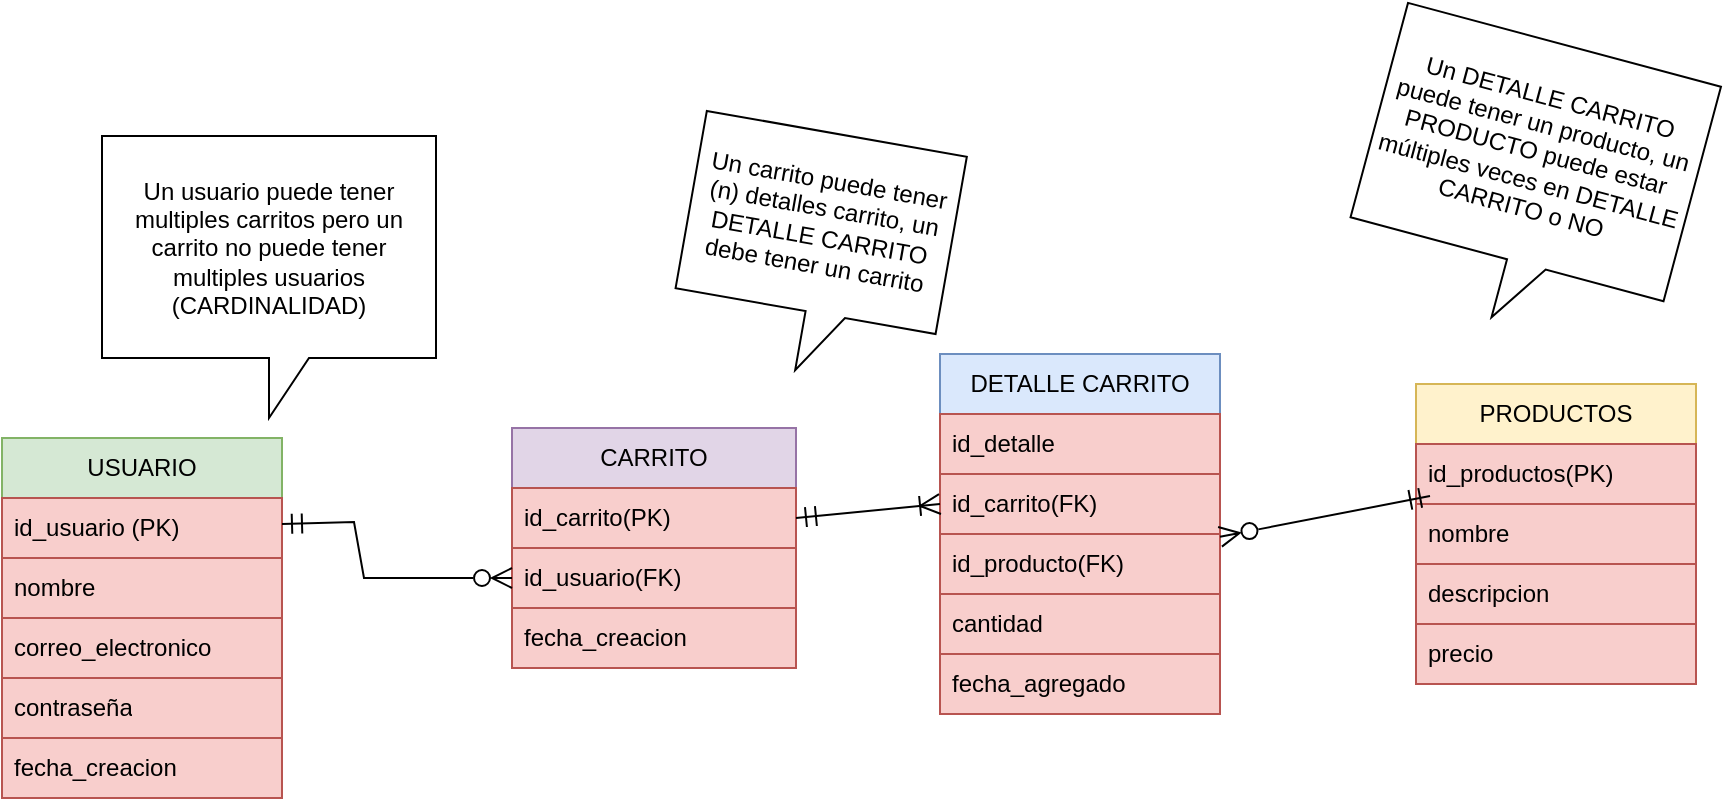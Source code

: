 <mxfile version="26.0.11">
  <diagram name="Página-1" id="cqVzfbIpKd8ND-rhwggv">
    <mxGraphModel dx="2634" dy="1668" grid="0" gridSize="10" guides="1" tooltips="1" connect="1" arrows="1" fold="1" page="0" pageScale="1" pageWidth="827" pageHeight="1169" math="0" shadow="0">
      <root>
        <mxCell id="0" />
        <mxCell id="1" parent="0" />
        <mxCell id="yGVP1QWEZ6DCQs7CZusx-25" value="USUARIO" style="swimlane;fontStyle=0;childLayout=stackLayout;horizontal=1;startSize=30;horizontalStack=0;resizeParent=1;resizeParentMax=0;resizeLast=0;collapsible=1;marginBottom=0;whiteSpace=wrap;html=1;fillColor=#d5e8d4;strokeColor=#82b366;" vertex="1" parent="1">
          <mxGeometry x="-994" y="-247" width="140" height="180" as="geometry" />
        </mxCell>
        <mxCell id="yGVP1QWEZ6DCQs7CZusx-26" value="id_usuario (PK)" style="text;strokeColor=#b85450;fillColor=#f8cecc;align=left;verticalAlign=middle;spacingLeft=4;spacingRight=4;overflow=hidden;points=[[0,0.5],[1,0.5]];portConstraint=eastwest;rotatable=0;whiteSpace=wrap;html=1;" vertex="1" parent="yGVP1QWEZ6DCQs7CZusx-25">
          <mxGeometry y="30" width="140" height="30" as="geometry" />
        </mxCell>
        <mxCell id="yGVP1QWEZ6DCQs7CZusx-27" value="nombre" style="text;strokeColor=#b85450;fillColor=#f8cecc;align=left;verticalAlign=middle;spacingLeft=4;spacingRight=4;overflow=hidden;points=[[0,0.5],[1,0.5]];portConstraint=eastwest;rotatable=0;whiteSpace=wrap;html=1;" vertex="1" parent="yGVP1QWEZ6DCQs7CZusx-25">
          <mxGeometry y="60" width="140" height="30" as="geometry" />
        </mxCell>
        <mxCell id="yGVP1QWEZ6DCQs7CZusx-28" value="correo_electronico" style="text;strokeColor=#b85450;fillColor=#f8cecc;align=left;verticalAlign=middle;spacingLeft=4;spacingRight=4;overflow=hidden;points=[[0,0.5],[1,0.5]];portConstraint=eastwest;rotatable=0;whiteSpace=wrap;html=1;" vertex="1" parent="yGVP1QWEZ6DCQs7CZusx-25">
          <mxGeometry y="90" width="140" height="30" as="geometry" />
        </mxCell>
        <mxCell id="yGVP1QWEZ6DCQs7CZusx-29" value="contraseña" style="text;strokeColor=#b85450;fillColor=#f8cecc;align=left;verticalAlign=middle;spacingLeft=4;spacingRight=4;overflow=hidden;points=[[0,0.5],[1,0.5]];portConstraint=eastwest;rotatable=0;whiteSpace=wrap;html=1;" vertex="1" parent="yGVP1QWEZ6DCQs7CZusx-25">
          <mxGeometry y="120" width="140" height="30" as="geometry" />
        </mxCell>
        <mxCell id="yGVP1QWEZ6DCQs7CZusx-30" value="fecha_creacion" style="text;strokeColor=#b85450;fillColor=#f8cecc;align=left;verticalAlign=middle;spacingLeft=4;spacingRight=4;overflow=hidden;points=[[0,0.5],[1,0.5]];portConstraint=eastwest;rotatable=0;whiteSpace=wrap;html=1;" vertex="1" parent="yGVP1QWEZ6DCQs7CZusx-25">
          <mxGeometry y="150" width="140" height="30" as="geometry" />
        </mxCell>
        <mxCell id="yGVP1QWEZ6DCQs7CZusx-31" value="PRODUCTOS" style="swimlane;fontStyle=0;childLayout=stackLayout;horizontal=1;startSize=30;horizontalStack=0;resizeParent=1;resizeParentMax=0;resizeLast=0;collapsible=1;marginBottom=0;whiteSpace=wrap;html=1;fillColor=#fff2cc;strokeColor=#d6b656;" vertex="1" parent="1">
          <mxGeometry x="-287" y="-274" width="140" height="150" as="geometry" />
        </mxCell>
        <mxCell id="yGVP1QWEZ6DCQs7CZusx-32" value="id_productos(PK)" style="text;strokeColor=#b85450;fillColor=#f8cecc;align=left;verticalAlign=middle;spacingLeft=4;spacingRight=4;overflow=hidden;points=[[0,0.5],[1,0.5]];portConstraint=eastwest;rotatable=0;whiteSpace=wrap;html=1;" vertex="1" parent="yGVP1QWEZ6DCQs7CZusx-31">
          <mxGeometry y="30" width="140" height="30" as="geometry" />
        </mxCell>
        <mxCell id="yGVP1QWEZ6DCQs7CZusx-33" value="nombre" style="text;strokeColor=#b85450;fillColor=#f8cecc;align=left;verticalAlign=middle;spacingLeft=4;spacingRight=4;overflow=hidden;points=[[0,0.5],[1,0.5]];portConstraint=eastwest;rotatable=0;whiteSpace=wrap;html=1;" vertex="1" parent="yGVP1QWEZ6DCQs7CZusx-31">
          <mxGeometry y="60" width="140" height="30" as="geometry" />
        </mxCell>
        <mxCell id="yGVP1QWEZ6DCQs7CZusx-34" value="descripcion" style="text;strokeColor=#b85450;fillColor=#f8cecc;align=left;verticalAlign=middle;spacingLeft=4;spacingRight=4;overflow=hidden;points=[[0,0.5],[1,0.5]];portConstraint=eastwest;rotatable=0;whiteSpace=wrap;html=1;" vertex="1" parent="yGVP1QWEZ6DCQs7CZusx-31">
          <mxGeometry y="90" width="140" height="30" as="geometry" />
        </mxCell>
        <mxCell id="yGVP1QWEZ6DCQs7CZusx-35" value="precio" style="text;strokeColor=#b85450;fillColor=#f8cecc;align=left;verticalAlign=middle;spacingLeft=4;spacingRight=4;overflow=hidden;points=[[0,0.5],[1,0.5]];portConstraint=eastwest;rotatable=0;whiteSpace=wrap;html=1;" vertex="1" parent="yGVP1QWEZ6DCQs7CZusx-31">
          <mxGeometry y="120" width="140" height="30" as="geometry" />
        </mxCell>
        <mxCell id="yGVP1QWEZ6DCQs7CZusx-36" value="CARRITO" style="swimlane;fontStyle=0;childLayout=stackLayout;horizontal=1;startSize=30;horizontalStack=0;resizeParent=1;resizeParentMax=0;resizeLast=0;collapsible=1;marginBottom=0;whiteSpace=wrap;html=1;fillColor=#e1d5e7;strokeColor=#9673a6;" vertex="1" parent="1">
          <mxGeometry x="-739" y="-252" width="142" height="120" as="geometry" />
        </mxCell>
        <mxCell id="yGVP1QWEZ6DCQs7CZusx-37" value="id_carrito(PK)" style="text;strokeColor=#b85450;fillColor=#f8cecc;align=left;verticalAlign=middle;spacingLeft=4;spacingRight=4;overflow=hidden;points=[[0,0.5],[1,0.5]];portConstraint=eastwest;rotatable=0;whiteSpace=wrap;html=1;" vertex="1" parent="yGVP1QWEZ6DCQs7CZusx-36">
          <mxGeometry y="30" width="142" height="30" as="geometry" />
        </mxCell>
        <mxCell id="yGVP1QWEZ6DCQs7CZusx-38" value="id_usuario(FK)" style="text;strokeColor=#b85450;fillColor=#f8cecc;align=left;verticalAlign=middle;spacingLeft=4;spacingRight=4;overflow=hidden;points=[[0,0.5],[1,0.5]];portConstraint=eastwest;rotatable=0;whiteSpace=wrap;html=1;" vertex="1" parent="yGVP1QWEZ6DCQs7CZusx-36">
          <mxGeometry y="60" width="142" height="30" as="geometry" />
        </mxCell>
        <mxCell id="yGVP1QWEZ6DCQs7CZusx-39" value="fecha_creacion" style="text;strokeColor=#b85450;fillColor=#f8cecc;align=left;verticalAlign=middle;spacingLeft=4;spacingRight=4;overflow=hidden;points=[[0,0.5],[1,0.5]];portConstraint=eastwest;rotatable=0;whiteSpace=wrap;html=1;" vertex="1" parent="yGVP1QWEZ6DCQs7CZusx-36">
          <mxGeometry y="90" width="142" height="30" as="geometry" />
        </mxCell>
        <mxCell id="yGVP1QWEZ6DCQs7CZusx-40" value="DETALLE CARRITO" style="swimlane;fontStyle=0;childLayout=stackLayout;horizontal=1;startSize=30;horizontalStack=0;resizeParent=1;resizeParentMax=0;resizeLast=0;collapsible=1;marginBottom=0;whiteSpace=wrap;html=1;fillColor=#dae8fc;strokeColor=#6c8ebf;" vertex="1" parent="1">
          <mxGeometry x="-525" y="-289" width="140" height="180" as="geometry" />
        </mxCell>
        <mxCell id="yGVP1QWEZ6DCQs7CZusx-41" value="id_detalle" style="text;strokeColor=#b85450;fillColor=#f8cecc;align=left;verticalAlign=middle;spacingLeft=4;spacingRight=4;overflow=hidden;points=[[0,0.5],[1,0.5]];portConstraint=eastwest;rotatable=0;whiteSpace=wrap;html=1;" vertex="1" parent="yGVP1QWEZ6DCQs7CZusx-40">
          <mxGeometry y="30" width="140" height="30" as="geometry" />
        </mxCell>
        <mxCell id="yGVP1QWEZ6DCQs7CZusx-42" value="id_carrito(FK)" style="text;strokeColor=#b85450;fillColor=#f8cecc;align=left;verticalAlign=middle;spacingLeft=4;spacingRight=4;overflow=hidden;points=[[0,0.5],[1,0.5]];portConstraint=eastwest;rotatable=0;whiteSpace=wrap;html=1;" vertex="1" parent="yGVP1QWEZ6DCQs7CZusx-40">
          <mxGeometry y="60" width="140" height="30" as="geometry" />
        </mxCell>
        <mxCell id="yGVP1QWEZ6DCQs7CZusx-43" value="id_producto(FK)" style="text;strokeColor=#b85450;fillColor=#f8cecc;align=left;verticalAlign=middle;spacingLeft=4;spacingRight=4;overflow=hidden;points=[[0,0.5],[1,0.5]];portConstraint=eastwest;rotatable=0;whiteSpace=wrap;html=1;" vertex="1" parent="yGVP1QWEZ6DCQs7CZusx-40">
          <mxGeometry y="90" width="140" height="30" as="geometry" />
        </mxCell>
        <mxCell id="yGVP1QWEZ6DCQs7CZusx-44" value="cantidad" style="text;strokeColor=#b85450;fillColor=#f8cecc;align=left;verticalAlign=middle;spacingLeft=4;spacingRight=4;overflow=hidden;points=[[0,0.5],[1,0.5]];portConstraint=eastwest;rotatable=0;whiteSpace=wrap;html=1;" vertex="1" parent="yGVP1QWEZ6DCQs7CZusx-40">
          <mxGeometry y="120" width="140" height="30" as="geometry" />
        </mxCell>
        <mxCell id="yGVP1QWEZ6DCQs7CZusx-45" value="fecha_agregado" style="text;strokeColor=#b85450;fillColor=#f8cecc;align=left;verticalAlign=middle;spacingLeft=4;spacingRight=4;overflow=hidden;points=[[0,0.5],[1,0.5]];portConstraint=eastwest;rotatable=0;whiteSpace=wrap;html=1;" vertex="1" parent="yGVP1QWEZ6DCQs7CZusx-40">
          <mxGeometry y="150" width="140" height="30" as="geometry" />
        </mxCell>
        <mxCell id="yGVP1QWEZ6DCQs7CZusx-46" style="edgeStyle=none;curved=0;rounded=0;orthogonalLoop=1;jettySize=auto;html=1;fontSize=12;startSize=8;endSize=8;endArrow=ERzeroToMany;endFill=0;startArrow=ERmandOne;startFill=0;" edge="1" parent="1" source="yGVP1QWEZ6DCQs7CZusx-26" target="yGVP1QWEZ6DCQs7CZusx-38">
          <mxGeometry relative="1" as="geometry">
            <mxPoint x="-848" y="-168.002" as="sourcePoint" />
            <mxPoint x="-754" y="-167.198" as="targetPoint" />
            <Array as="points">
              <mxPoint x="-818" y="-205" />
              <mxPoint x="-813" y="-177" />
              <mxPoint x="-765" y="-177" />
            </Array>
          </mxGeometry>
        </mxCell>
        <mxCell id="yGVP1QWEZ6DCQs7CZusx-47" style="edgeStyle=none;curved=0;rounded=0;orthogonalLoop=1;jettySize=auto;html=1;entryX=0;entryY=0.5;entryDx=0;entryDy=0;fontSize=12;startSize=8;endSize=8;startArrow=ERmandOne;startFill=0;endArrow=ERoneToMany;endFill=0;exitX=1;exitY=0.5;exitDx=0;exitDy=0;strokeColor=default;" edge="1" parent="1" source="yGVP1QWEZ6DCQs7CZusx-37" target="yGVP1QWEZ6DCQs7CZusx-42">
          <mxGeometry relative="1" as="geometry" />
        </mxCell>
        <mxCell id="yGVP1QWEZ6DCQs7CZusx-50" style="edgeStyle=none;curved=1;rounded=0;orthogonalLoop=1;jettySize=auto;html=1;entryX=0.05;entryY=0.867;entryDx=0;entryDy=0;entryPerimeter=0;fontSize=12;startSize=8;endSize=8;endArrow=ERmandOne;endFill=0;startArrow=ERzeroToMany;startFill=0;" edge="1" parent="1" source="yGVP1QWEZ6DCQs7CZusx-43" target="yGVP1QWEZ6DCQs7CZusx-32">
          <mxGeometry relative="1" as="geometry" />
        </mxCell>
        <mxCell id="yGVP1QWEZ6DCQs7CZusx-51" value="Un usuario puede tener multiples carritos pero un carrito no puede tener multiples usuarios (CARDINALIDAD)" style="shape=callout;whiteSpace=wrap;html=1;perimeter=calloutPerimeter;" vertex="1" parent="1">
          <mxGeometry x="-944" y="-398" width="167" height="141" as="geometry" />
        </mxCell>
        <mxCell id="yGVP1QWEZ6DCQs7CZusx-52" value="Un carrito puede tener (n) detalles carrito, un DETALLE CARRITO debe tener un carrito" style="shape=callout;whiteSpace=wrap;html=1;perimeter=calloutPerimeter;rotation=10;" vertex="1" parent="1">
          <mxGeometry x="-653" y="-400" width="132" height="120" as="geometry" />
        </mxCell>
        <mxCell id="yGVP1QWEZ6DCQs7CZusx-53" value="Un DETALLE CARRITO puede tener un producto, un PRODUCTO puede estar múltiples veces en DETALLE CARRITO o NO" style="shape=callout;whiteSpace=wrap;html=1;perimeter=calloutPerimeter;rotation=15;" vertex="1" parent="1">
          <mxGeometry x="-312" y="-446" width="162" height="141" as="geometry" />
        </mxCell>
      </root>
    </mxGraphModel>
  </diagram>
</mxfile>
